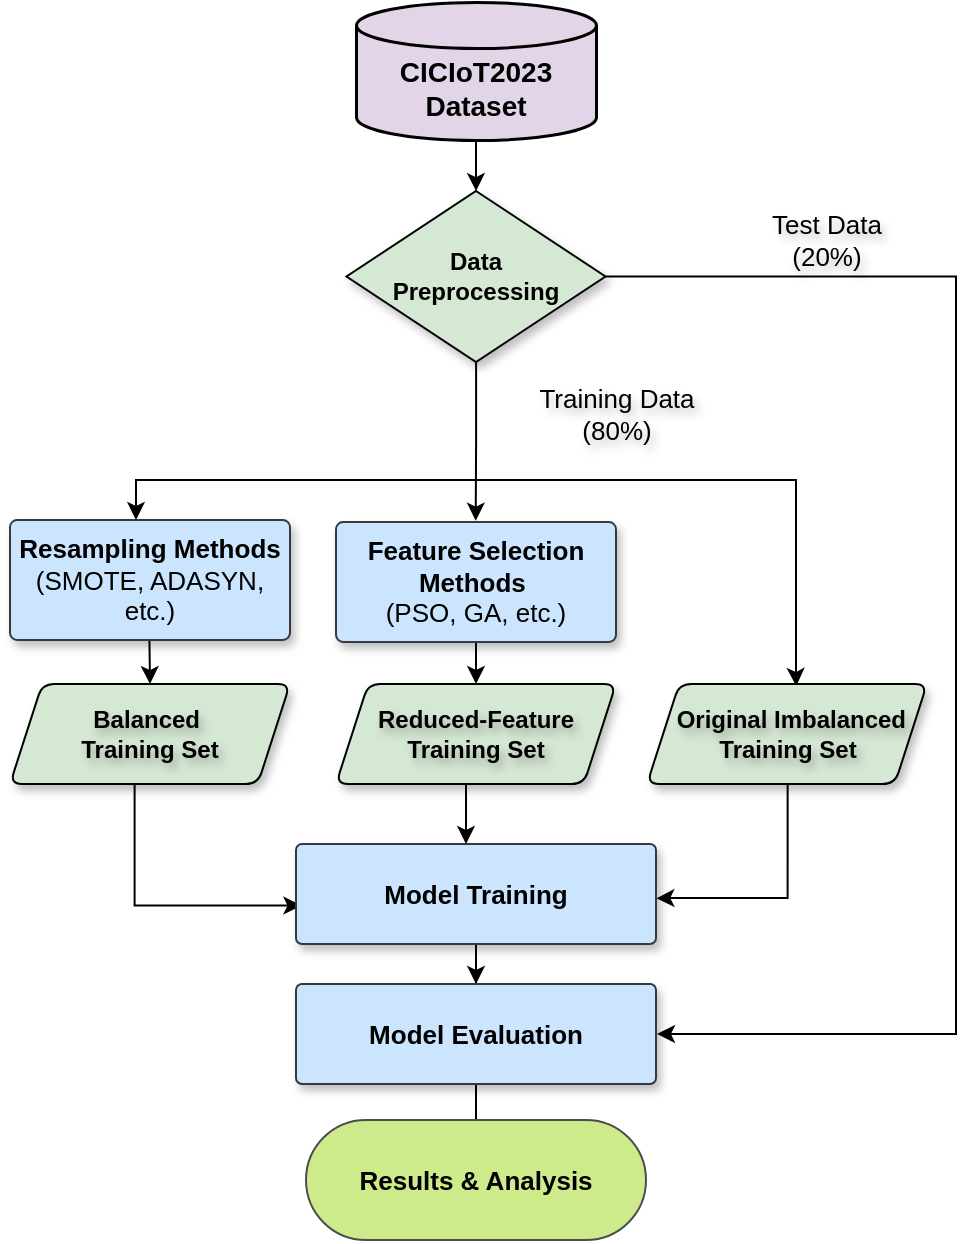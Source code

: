 <mxfile version="28.2.5">
  <diagram id="EaoQ9SLUbCgHEx7tcpGb" name="Page-1">
    <mxGraphModel dx="1486" dy="767" grid="1" gridSize="10" guides="1" tooltips="1" connect="1" arrows="1" fold="1" page="1" pageScale="1" pageWidth="420" pageHeight="680" math="0" shadow="0">
      <root>
        <mxCell id="0" />
        <mxCell id="1" parent="0" />
        <mxCell id="UQ5WdaoirHtC-JDy78-c-4" style="edgeStyle=orthogonalEdgeStyle;rounded=0;orthogonalLoop=1;jettySize=auto;html=1;entryX=1.003;entryY=0.485;entryDx=0;entryDy=0;entryPerimeter=0;textShadow=1;labelBorderColor=none;fontStyle=0;fontSize=13;strokeColor=#000000;exitX=1;exitY=0.5;exitDx=0;exitDy=0;" edge="1" parent="1" source="UQ5WdaoirHtC-JDy78-c-28" target="UQ5WdaoirHtC-JDy78-c-22">
          <mxGeometry relative="1" as="geometry">
            <mxPoint x="355.0" y="508.75" as="targetPoint" />
            <mxPoint x="330" y="138" as="sourcePoint" />
            <Array as="points">
              <mxPoint x="510" y="138" />
              <mxPoint x="510" y="517" />
              <mxPoint x="361" y="517" />
            </Array>
          </mxGeometry>
        </mxCell>
        <mxCell id="UQ5WdaoirHtC-JDy78-c-5" value="&lt;font&gt;Test Data&lt;/font&gt;&lt;div&gt;&lt;font&gt;(20%)&lt;/font&gt;&lt;/div&gt;" style="shape=parallelogram;html=1;strokeWidth=1;perimeter=parallelogramPerimeter;whiteSpace=wrap;rounded=1;arcSize=12;size=0.115;fillColor=none;shadow=1;fontStyle=0;labelBorderColor=none;textShadow=1;fontSize=13;strokeColor=none;" vertex="1" parent="1">
          <mxGeometry x="400" y="95.5" width="91" height="49.5" as="geometry" />
        </mxCell>
        <mxCell id="UQ5WdaoirHtC-JDy78-c-6" value="" style="edgeStyle=orthogonalEdgeStyle;rounded=0;orthogonalLoop=1;jettySize=auto;html=1;fontStyle=0;fontSize=13;strokeColor=#000000;" edge="1" parent="1" source="UQ5WdaoirHtC-JDy78-c-7" target="UQ5WdaoirHtC-JDy78-c-25">
          <mxGeometry relative="1" as="geometry" />
        </mxCell>
        <mxCell id="UQ5WdaoirHtC-JDy78-c-7" value="&lt;div&gt;&lt;strong style=&quot;font-family: Arial, sans-serif;&quot;&gt;Feature Selection Methods&amp;nbsp;&lt;/strong&gt;&lt;/div&gt;&lt;div&gt;&lt;span style=&quot;font-family: Arial, sans-serif;&quot;&gt;(PSO, GA, etc.)&lt;/span&gt;&lt;/div&gt;" style="rounded=1;whiteSpace=wrap;html=1;arcSize=6;glass=0;align=center;shadow=1;strokeWidth=1;textShadow=0;fontSize=13;fontStyle=0;fillColor=#cce5ff;strokeColor=#36393d;" vertex="1" parent="1">
          <mxGeometry x="200" y="261" width="140" height="60" as="geometry" />
        </mxCell>
        <mxCell id="UQ5WdaoirHtC-JDy78-c-10" value="" style="edgeStyle=orthogonalEdgeStyle;rounded=0;orthogonalLoop=1;jettySize=auto;html=1;fontStyle=0;fontSize=13;strokeColor=#000000;entryX=0.5;entryY=0;entryDx=0;entryDy=0;exitX=0.498;exitY=1.006;exitDx=0;exitDy=0;exitPerimeter=0;" edge="1" parent="1" target="UQ5WdaoirHtC-JDy78-c-18" source="UQ5WdaoirHtC-JDy78-c-11">
          <mxGeometry relative="1" as="geometry">
            <mxPoint x="90.0" y="313.0" as="sourcePoint" />
          </mxGeometry>
        </mxCell>
        <mxCell id="UQ5WdaoirHtC-JDy78-c-11" value="&lt;div&gt;&lt;strong style=&quot;font-family: Arial, sans-serif;&quot;&gt;Resampling Methods&lt;/strong&gt;&lt;/div&gt;&lt;div&gt;&lt;span style=&quot;font-family: Arial, sans-serif;&quot;&gt;(SMOTE, ADASYN, etc.)&lt;/span&gt;&lt;/div&gt;" style="rounded=1;whiteSpace=wrap;html=1;arcSize=6;glass=0;align=center;shadow=1;strokeWidth=1;textShadow=0;fontSize=13;fontStyle=0;fillColor=#cce5ff;strokeColor=#36393d;" vertex="1" parent="1">
          <mxGeometry x="37" y="260" width="140" height="60" as="geometry" />
        </mxCell>
        <mxCell id="UQ5WdaoirHtC-JDy78-c-13" style="edgeStyle=orthogonalEdgeStyle;rounded=0;orthogonalLoop=1;jettySize=auto;html=1;fontStyle=0;fontSize=13;strokeColor=#000000;entryX=0.533;entryY=0.034;entryDx=0;entryDy=0;entryPerimeter=0;" edge="1" parent="1">
          <mxGeometry relative="1" as="geometry">
            <mxPoint x="270" y="240" as="sourcePoint" />
            <Array as="points">
              <mxPoint x="430" y="239.3" />
              <mxPoint x="430" y="339.3" />
              <mxPoint x="430" y="339.3" />
            </Array>
            <mxPoint x="430.12" y="343" as="targetPoint" />
          </mxGeometry>
        </mxCell>
        <mxCell id="UQ5WdaoirHtC-JDy78-c-14" style="edgeStyle=orthogonalEdgeStyle;rounded=0;orthogonalLoop=1;jettySize=auto;html=1;fontStyle=0;fontSize=13;strokeColor=#000000;" edge="1" parent="1">
          <mxGeometry relative="1" as="geometry">
            <mxPoint x="270" y="240" as="sourcePoint" />
            <mxPoint x="100" y="260" as="targetPoint" />
            <Array as="points">
              <mxPoint x="100" y="240" />
            </Array>
          </mxGeometry>
        </mxCell>
        <mxCell id="UQ5WdaoirHtC-JDy78-c-15" style="edgeStyle=orthogonalEdgeStyle;rounded=0;orthogonalLoop=1;jettySize=auto;html=1;entryX=1.001;entryY=0.543;entryDx=0;entryDy=0;entryPerimeter=0;" edge="1" parent="1" target="UQ5WdaoirHtC-JDy78-c-20">
          <mxGeometry relative="1" as="geometry">
            <mxPoint x="355.5" y="449.1" as="targetPoint" />
            <mxPoint x="425.82" y="360" as="sourcePoint" />
            <Array as="points">
              <mxPoint x="426" y="449" />
              <mxPoint x="371" y="449" />
            </Array>
          </mxGeometry>
        </mxCell>
        <mxCell id="UQ5WdaoirHtC-JDy78-c-16" value="&amp;nbsp;Original Imbalanced Training Set" style="shape=parallelogram;html=1;strokeWidth=1;perimeter=parallelogramPerimeter;whiteSpace=wrap;rounded=1;arcSize=12;size=0.115;fillColor=#D5E8D4;shadow=1;perimeterSpacing=0;fontStyle=1;labelBorderColor=none;textShadow=1;fontSize=12;strokeColor=#000000;" vertex="1" parent="1">
          <mxGeometry x="355.5" y="342" width="140" height="50" as="geometry" />
        </mxCell>
        <mxCell id="UQ5WdaoirHtC-JDy78-c-17" value="" style="edgeStyle=orthogonalEdgeStyle;rounded=0;orthogonalLoop=1;jettySize=auto;html=1;entryX=0.015;entryY=0.616;entryDx=0;entryDy=0;entryPerimeter=0;exitX=0.445;exitY=1.011;exitDx=0;exitDy=0;exitPerimeter=0;" edge="1" parent="1" target="UQ5WdaoirHtC-JDy78-c-20" source="UQ5WdaoirHtC-JDy78-c-18">
          <mxGeometry relative="1" as="geometry">
            <mxPoint x="89.1" y="392" as="sourcePoint" />
            <mxPoint x="175.0" y="453.6" as="targetPoint" />
            <Array as="points">
              <mxPoint x="99" y="453" />
            </Array>
          </mxGeometry>
        </mxCell>
        <mxCell id="UQ5WdaoirHtC-JDy78-c-18" value="Balanced&amp;nbsp;&lt;div&gt;Training&amp;nbsp;&lt;span style=&quot;background-color: transparent; color: light-dark(rgb(0, 0, 0), rgb(255, 255, 255));&quot;&gt;Set&lt;/span&gt;&lt;/div&gt;" style="shape=parallelogram;html=1;strokeWidth=1;perimeter=parallelogramPerimeter;whiteSpace=wrap;rounded=1;arcSize=12;size=0.115;fillColor=#D5E8D4;shadow=1;fontStyle=1;labelBorderColor=none;textShadow=1;fontSize=12;strokeColor=#000000;" vertex="1" parent="1">
          <mxGeometry x="37" y="342" width="140" height="50" as="geometry" />
        </mxCell>
        <mxCell id="UQ5WdaoirHtC-JDy78-c-19" value="" style="edgeStyle=orthogonalEdgeStyle;rounded=0;orthogonalLoop=1;jettySize=auto;html=1;fontStyle=0;fontSize=13;strokeColor=#000000;" edge="1" parent="1" source="UQ5WdaoirHtC-JDy78-c-20" target="UQ5WdaoirHtC-JDy78-c-22">
          <mxGeometry relative="1" as="geometry" />
        </mxCell>
        <mxCell id="UQ5WdaoirHtC-JDy78-c-20" value="&lt;strong style=&quot;font-family: Arial, sans-serif;&quot;&gt;Model Training&lt;/strong&gt;" style="rounded=1;whiteSpace=wrap;html=1;arcSize=6;fillColor=#cce5ff;glass=0;align=center;shadow=1;strokeWidth=1;textShadow=0;strokeColor=#36393d;fontSize=13;fontStyle=0;" vertex="1" parent="1">
          <mxGeometry x="180" y="422" width="180" height="50" as="geometry" />
        </mxCell>
        <mxCell id="UQ5WdaoirHtC-JDy78-c-21" value="" style="edgeStyle=orthogonalEdgeStyle;rounded=0;orthogonalLoop=1;jettySize=auto;html=1;fontStyle=0;fontSize=13;strokeColor=#000000;" edge="1" parent="1" source="UQ5WdaoirHtC-JDy78-c-22">
          <mxGeometry relative="1" as="geometry">
            <mxPoint x="265.0" y="561" as="targetPoint" />
          </mxGeometry>
        </mxCell>
        <mxCell id="UQ5WdaoirHtC-JDy78-c-22" value="&lt;div&gt;&lt;font&gt;&lt;strong style=&quot;font-family: Arial, sans-serif;&quot;&gt;Model Evaluation&lt;/strong&gt;&lt;/font&gt;&lt;/div&gt;" style="rounded=1;whiteSpace=wrap;html=1;arcSize=6;fillColor=#cce5ff;glass=0;align=center;noLabel=0;shadow=1;strokeWidth=1;textShadow=0;fontSize=13;fontStyle=0;strokeColor=#36393d;" vertex="1" parent="1">
          <mxGeometry x="180" y="492" width="180" height="50" as="geometry" />
        </mxCell>
        <mxCell id="UQ5WdaoirHtC-JDy78-c-23" value="&lt;strong style=&quot;font-family: Arial, sans-serif;&quot;&gt;&lt;font&gt;Results &amp;amp; Analysis&lt;/font&gt;&lt;/strong&gt;" style="rounded=1;html=1;fillColor=#cdeb8b;shadow=0;labelBorderColor=none;textShadow=0;whiteSpace=wrap;strokeWidth=1;arcSize=50;fontSize=13;fontStyle=0;strokeColor=#4D4D4D;" vertex="1" parent="1">
          <mxGeometry x="185" y="560" width="170" height="60" as="geometry" />
        </mxCell>
        <mxCell id="UQ5WdaoirHtC-JDy78-c-24" value="" style="edgeStyle=orthogonalEdgeStyle;rounded=0;orthogonalLoop=1;jettySize=auto;html=1;fontStyle=0;fontSize=13;strokeColor=#000000;" edge="1" parent="1">
          <mxGeometry relative="1" as="geometry">
            <mxPoint x="265" y="369.99" as="sourcePoint" />
            <mxPoint x="265" y="421.99" as="targetPoint" />
            <Array as="points">
              <mxPoint x="265" y="421.99" />
              <mxPoint x="265" y="421.99" />
            </Array>
          </mxGeometry>
        </mxCell>
        <mxCell id="UQ5WdaoirHtC-JDy78-c-25" value="Reduced-Feature Training Set" style="shape=parallelogram;html=1;strokeWidth=1;perimeter=parallelogramPerimeter;whiteSpace=wrap;rounded=1;arcSize=12;size=0.115;fillColor=#D5E8D4;shadow=1;perimeterSpacing=0;fontStyle=1;labelBorderColor=none;textShadow=1;fontSize=12;strokeColor=#000000;" vertex="1" parent="1">
          <mxGeometry x="200" y="342" width="140" height="50" as="geometry" />
        </mxCell>
        <mxCell id="UQ5WdaoirHtC-JDy78-c-30" value="" style="edgeStyle=orthogonalEdgeStyle;rounded=0;orthogonalLoop=1;jettySize=auto;html=1;" edge="1" parent="1" source="UQ5WdaoirHtC-JDy78-c-26" target="UQ5WdaoirHtC-JDy78-c-28">
          <mxGeometry relative="1" as="geometry" />
        </mxCell>
        <mxCell id="UQ5WdaoirHtC-JDy78-c-26" value="&#xa;CICIoT2023 Dataset" style="strokeWidth=1.5;shape=mxgraph.flowchart.database;whiteSpace=wrap;fillColor=#e1d5e7;strokeColor=#000000;fontSize=14;fontStyle=1;labelBorderColor=none;labelBackgroundColor=none;fontColor=default;" vertex="1" parent="1">
          <mxGeometry x="210" y="1" width="120" height="69" as="geometry" />
        </mxCell>
        <mxCell id="UQ5WdaoirHtC-JDy78-c-27" value="&lt;font&gt;Training Data (80&lt;span style=&quot;background-color: transparent; color: light-dark(rgb(0, 0, 0), rgb(255, 255, 255));&quot;&gt;%)&lt;/span&gt;&lt;/font&gt;" style="shape=parallelogram;html=1;strokeWidth=1;perimeter=parallelogramPerimeter;whiteSpace=wrap;rounded=1;arcSize=7;size=0.079;shadow=0;fontStyle=0;labelBorderColor=none;textShadow=1;fontSize=13;strokeColor=none;fillColor=none;" vertex="1" parent="1">
          <mxGeometry x="290" y="190" width="100.5" height="34" as="geometry" />
        </mxCell>
        <mxCell id="UQ5WdaoirHtC-JDy78-c-29" style="edgeStyle=orthogonalEdgeStyle;rounded=0;orthogonalLoop=1;jettySize=auto;html=1;entryX=0.499;entryY=-0.011;entryDx=0;entryDy=0;entryPerimeter=0;" edge="1" parent="1" source="UQ5WdaoirHtC-JDy78-c-28" target="UQ5WdaoirHtC-JDy78-c-7">
          <mxGeometry relative="1" as="geometry">
            <mxPoint x="270" y="260" as="targetPoint" />
          </mxGeometry>
        </mxCell>
        <mxCell id="UQ5WdaoirHtC-JDy78-c-28" value="&lt;font&gt;&lt;b&gt;Data&lt;/b&gt;&lt;/font&gt;&lt;div&gt;&lt;font&gt;&lt;b&gt;Preprocessing&lt;/b&gt;&lt;/font&gt;&lt;/div&gt;" style="rhombus;whiteSpace=wrap;html=1;fillColor=#d5e8d4;strokeColor=#000000;gradientColor=none;fillStyle=auto;shadow=1;strokeWidth=1;" vertex="1" parent="1">
          <mxGeometry x="205.25" y="95.5" width="129.5" height="85.5" as="geometry" />
        </mxCell>
      </root>
    </mxGraphModel>
  </diagram>
</mxfile>
